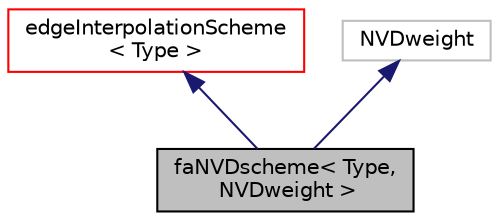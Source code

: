 digraph "faNVDscheme&lt; Type, NVDweight &gt;"
{
  bgcolor="transparent";
  edge [fontname="Helvetica",fontsize="10",labelfontname="Helvetica",labelfontsize="10"];
  node [fontname="Helvetica",fontsize="10",shape=record];
  Node1 [label="faNVDscheme\< Type,\l NVDweight \>",height=0.2,width=0.4,color="black", fillcolor="grey75", style="filled" fontcolor="black"];
  Node2 -> Node1 [dir="back",color="midnightblue",fontsize="10",style="solid",fontname="Helvetica"];
  Node2 [label="edgeInterpolationScheme\l\< Type \>",height=0.2,width=0.4,color="red",URL="$classFoam_1_1edgeInterpolationScheme.html",tooltip="Abstract base class for edge interpolation schemes. "];
  Node3 -> Node1 [dir="back",color="midnightblue",fontsize="10",style="solid",fontname="Helvetica"];
  Node3 [label="NVDweight",height=0.2,width=0.4,color="grey75"];
}
